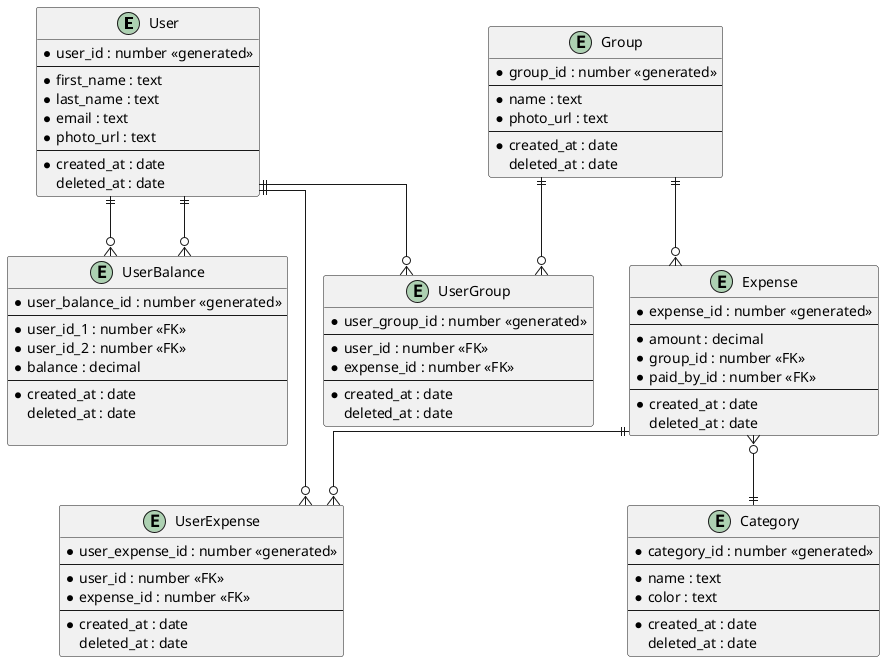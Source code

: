 @startuml erd
' hide the spot
' hide circle

' avoid problems with angled crows feet
skinparam linetype ortho

entity "User" as u {
  *user_id : number <<generated>>
  --
  *first_name : text
  *last_name : text
  *email : text
  *photo_url : text
  --
  *created_at : date
  deleted_at : date
}

entity "Group" as g {
  *group_id : number <<generated>>
  --
  *name : text
  *photo_url : text
  --
  *created_at : date
  deleted_at : date
}

entity "UserGroup" as ug {
  *user_group_id : number <<generated>>
  --
  *user_id : number <<FK>>
  *expense_id : number <<FK>>
  --
  *created_at : date
  deleted_at : date
}

entity "Expense" as e {
  *expense_id : number <<generated>>
  --
  *amount : decimal
  *group_id : number <<FK>>
  ' references user
  *paid_by_id : number <<FK>> 
  --
  *created_at : date
  deleted_at : date
}

entity "UserExpense" as ue {
  *user_expense_id : number <<generated>>
  --
  *user_id : number <<FK>>
  *expense_id : number <<FK>>
  --
  *created_at : date
  deleted_at : date
}

entity "Category" as c {
  *category_id : number <<generated>>
  --
  *name : text
  *color : text
  --
  *created_at : date
  deleted_at : date
}

entity "UserBalance" as ub {
  *user_balance_id : number <<generated>>
  --
  *user_id_1 : number <<FK>>
  *user_id_2 : number <<FK>>
  *balance : decimal
  --
  *created_at : date
  deleted_at : date

}

u ||--o{ ue
e ||--o{ ue

u ||--o{ ug
g ||--o{ ug

e }o--|| c

u ||--o{ ub
u ||--o{ ub

g ||--o{ e


@enduml